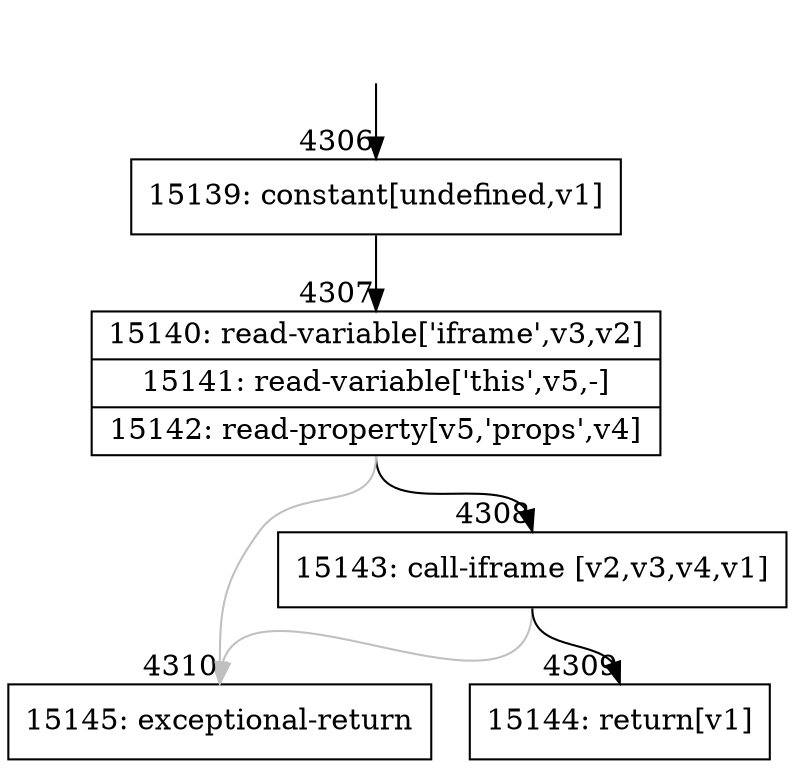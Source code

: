 digraph {
rankdir="TD"
BB_entry291[shape=none,label=""];
BB_entry291 -> BB4306 [tailport=s, headport=n, headlabel="    4306"]
BB4306 [shape=record label="{15139: constant[undefined,v1]}" ] 
BB4306 -> BB4307 [tailport=s, headport=n, headlabel="      4307"]
BB4307 [shape=record label="{15140: read-variable['iframe',v3,v2]|15141: read-variable['this',v5,-]|15142: read-property[v5,'props',v4]}" ] 
BB4307 -> BB4308 [tailport=s, headport=n, headlabel="      4308"]
BB4307 -> BB4310 [tailport=s, headport=n, color=gray, headlabel="      4310"]
BB4308 [shape=record label="{15143: call-iframe [v2,v3,v4,v1]}" ] 
BB4308 -> BB4309 [tailport=s, headport=n, headlabel="      4309"]
BB4308 -> BB4310 [tailport=s, headport=n, color=gray]
BB4309 [shape=record label="{15144: return[v1]}" ] 
BB4310 [shape=record label="{15145: exceptional-return}" ] 
//#$~ 8206
}
